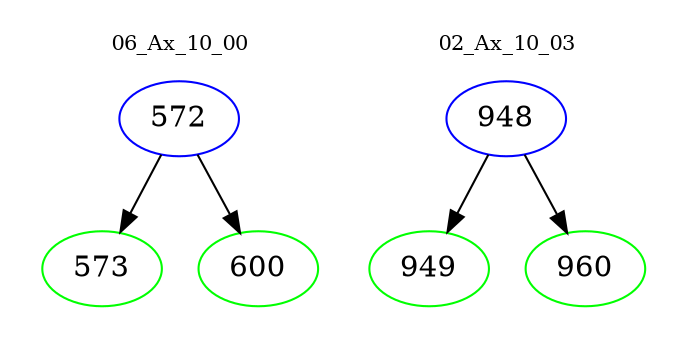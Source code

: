 digraph{
subgraph cluster_0 {
color = white
label = "06_Ax_10_00";
fontsize=10;
T0_572 [label="572", color="blue"]
T0_572 -> T0_573 [color="black"]
T0_573 [label="573", color="green"]
T0_572 -> T0_600 [color="black"]
T0_600 [label="600", color="green"]
}
subgraph cluster_1 {
color = white
label = "02_Ax_10_03";
fontsize=10;
T1_948 [label="948", color="blue"]
T1_948 -> T1_949 [color="black"]
T1_949 [label="949", color="green"]
T1_948 -> T1_960 [color="black"]
T1_960 [label="960", color="green"]
}
}
